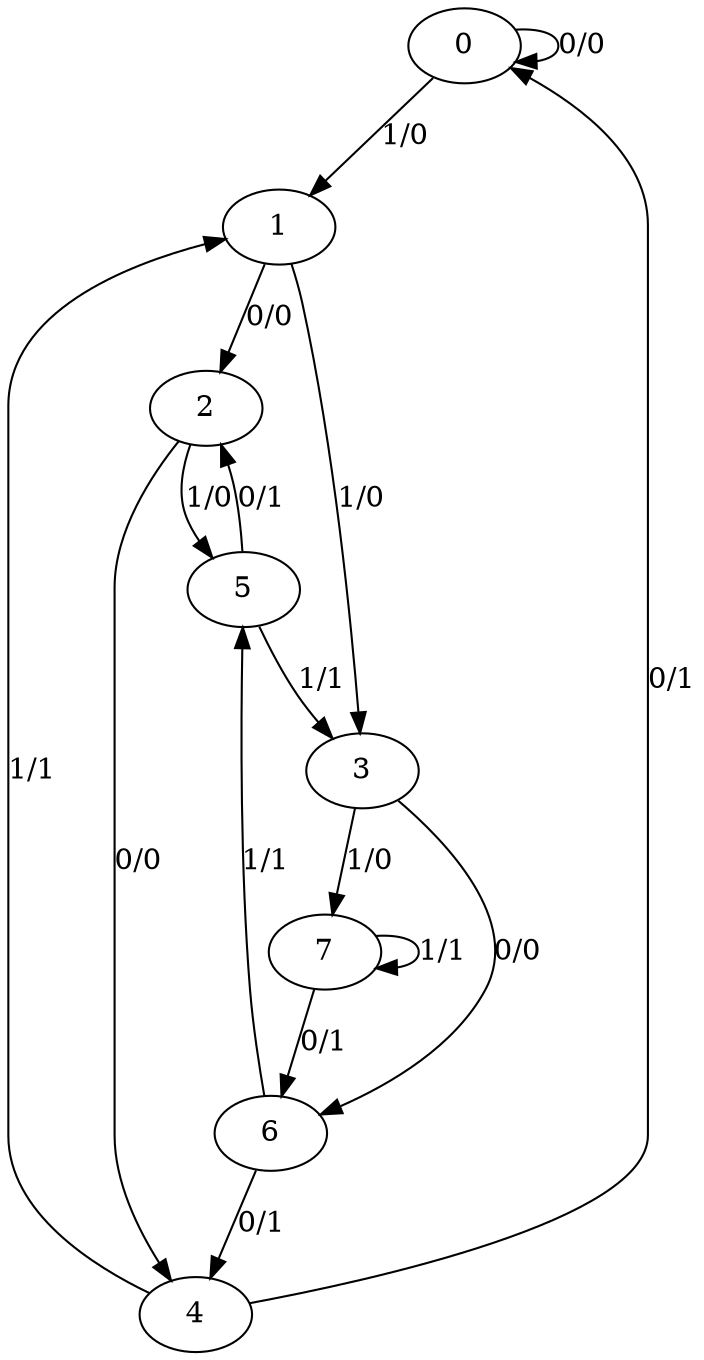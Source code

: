digraph {
0
1
2
3
4
5
6
7
0 -> 0 [label="0/0"]
0 -> 1 [label="1/0"]
1 -> 2 [label="0/0"]
1 -> 3 [label="1/0"]
2 -> 4 [label="0/0"]
2 -> 5 [label="1/0"]
3 -> 6 [label="0/0"]
3 -> 7 [label="1/0"]
4 -> 0 [label="0/1"]
4 -> 1 [label="1/1"]
5 -> 2 [label="0/1"]
5 -> 3 [label="1/1"]
6 -> 4 [label="0/1"]
6 -> 5 [label="1/1"]
7 -> 6 [label="0/1"]
7 -> 7 [label="1/1"]
}
